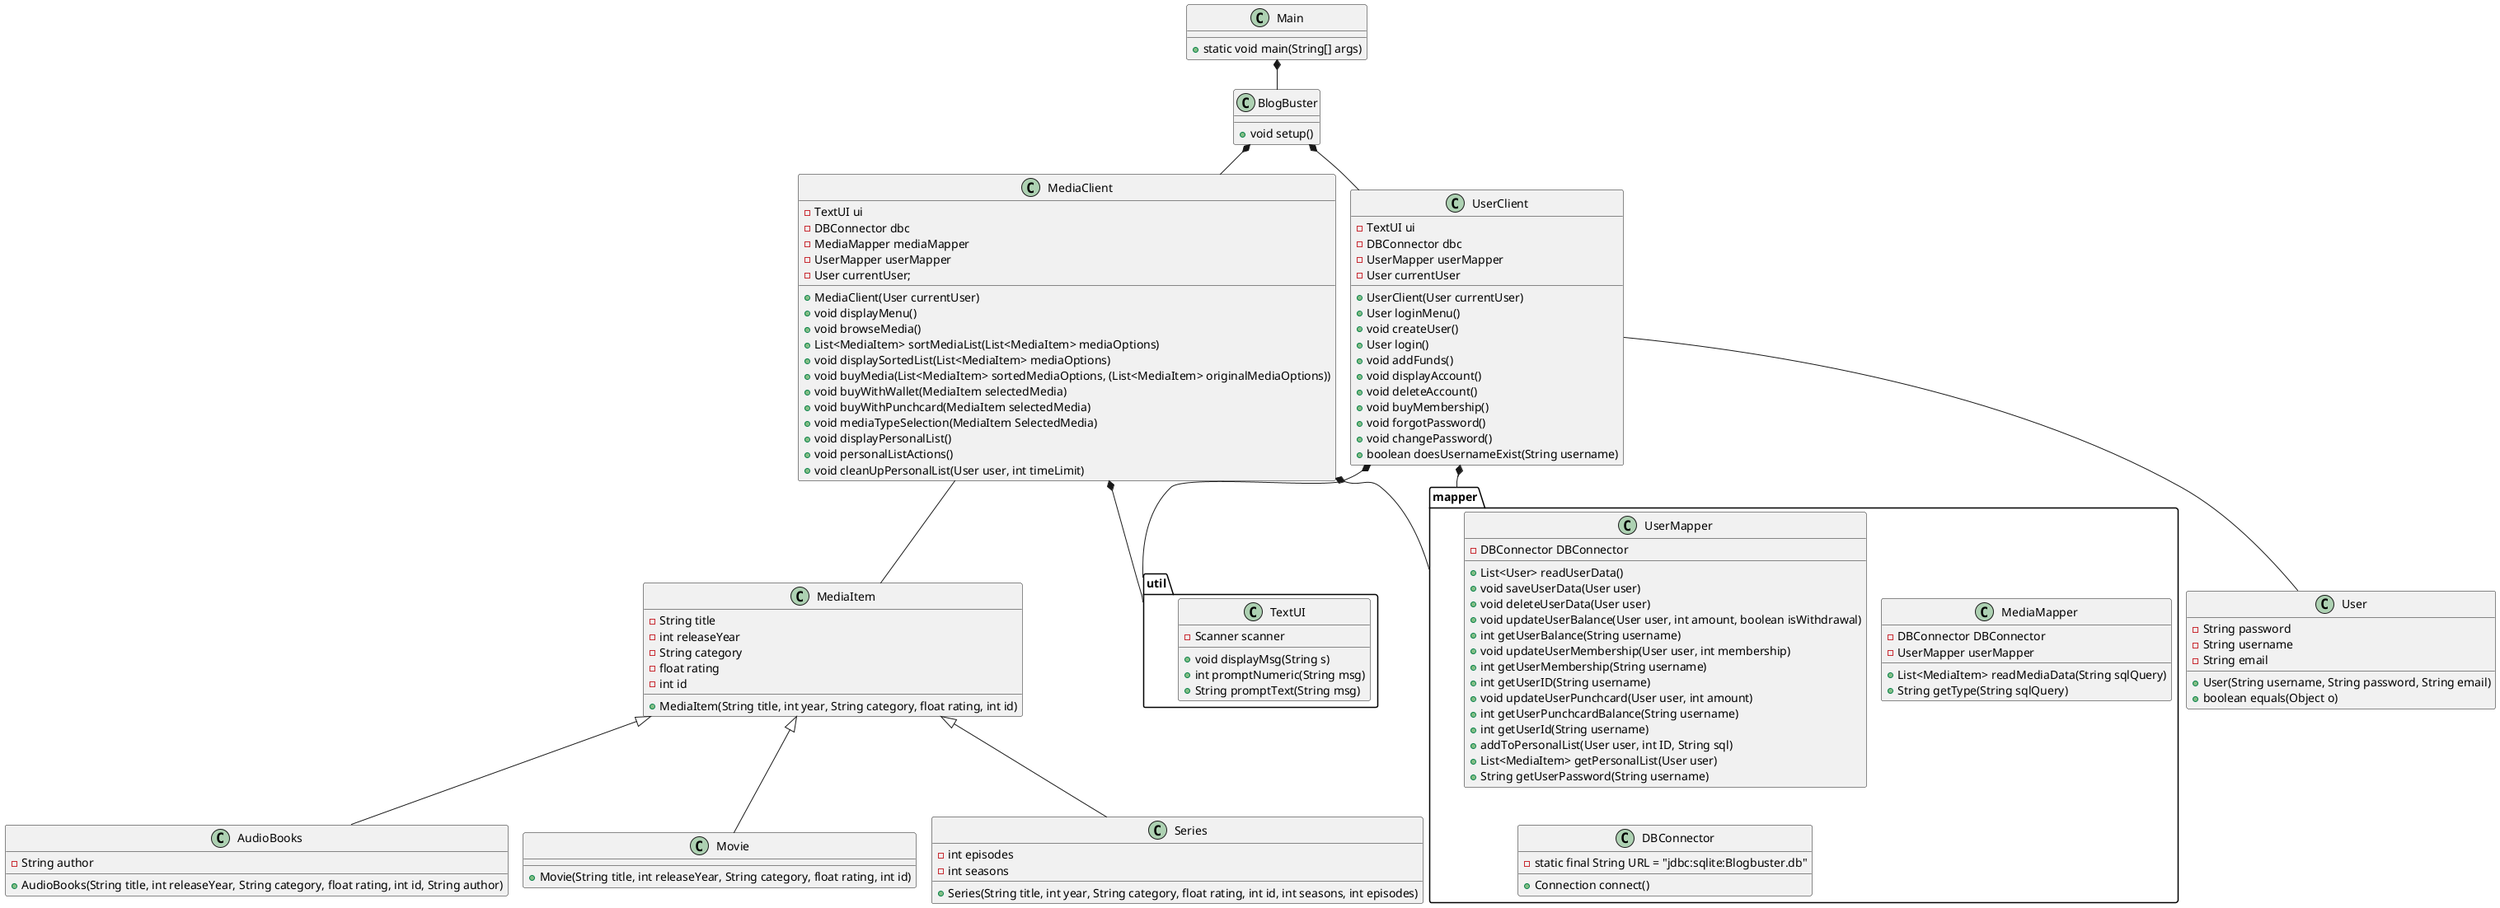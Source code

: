 @startuml
!pragma layout smetana

class Main{
+ static void main(String[] args)

}

class BlogBuster{
+void setup()
}

class MediaItem{
- String title
- int releaseYear
- String category
- float rating
- int id
+MediaItem(String title, int year, String category, float rating, int id)

}

class MediaClient{
-TextUI ui
-DBConnector dbc
- MediaMapper mediaMapper
- UserMapper userMapper
-User currentUser;
+MediaClient(User currentUser)
+void displayMenu()
+void browseMedia()
+List<MediaItem> sortMediaList(List<MediaItem> mediaOptions)
+void displaySortedList(List<MediaItem> mediaOptions)
+void buyMedia(List<MediaItem> sortedMediaOptions, (List<MediaItem> originalMediaOptions))
+void buyWithWallet(MediaItem selectedMedia)
+void buyWithPunchcard(MediaItem selectedMedia)
+void mediaTypeSelection(MediaItem SelectedMedia)
+void displayPersonalList()
+void personalListActions()
+void cleanUpPersonalList(User user, int timeLimit)

}


class User{
-String password
-String username
-String email
+User(String username, String password, String email)
+boolean equals(Object o)
}


class Movie{

+ Movie(String title, int releaseYear, String category, float rating, int id)
}

class Series{
- int episodes
- int seasons
+Series(String title, int year, String category, float rating, int id, int seasons, int episodes)
}

class AudioBooks{
- String author
+ AudioBooks(String title, int releaseYear, String category, float rating, int id, String author)
}


class UserClient{
-TextUI ui
-DBConnector dbc
- UserMapper userMapper
-User currentUser
+UserClient(User currentUser)
+User loginMenu()
+void createUser()
+User login()
+void addFunds()
+void displayAccount()
+void deleteAccount()
+void buyMembership()
+void forgotPassword()
+void changePassword()
+boolean doesUsernameExist(String username)
}


package "util" {
class TextUI{
- Scanner scanner
+void displayMsg(String s)
+int promptNumeric(String msg)
+String promptText(String msg)
}
}

package "mapper" {
class UserMapper {
- DBConnector DBConnector
+List<User> readUserData()
+void saveUserData(User user)
+void deleteUserData(User user)
+void updateUserBalance(User user, int amount, boolean isWithdrawal)
+int getUserBalance(String username)
+void updateUserMembership(User user, int membership)
+int getUserMembership(String username)
+int getUserID(String username)
+void updateUserPunchcard(User user, int amount)
+int getUserPunchcardBalance(String username)
+int getUserId(String username)
+addToPersonalList(User user, int ID, String sql)
+List<MediaItem> getPersonalList(User user)
+String getUserPassword(String username)

}
class MediaMapper {
- DBConnector DBConnector
- UserMapper userMapper
+List<MediaItem> readMediaData(String sqlQuery)
+String getType(String sqlQuery)
}
class DBConnector{
-static final String URL = "jdbc:sqlite:Blogbuster.db"
+Connection connect()
}
}


MediaItem<|--Series
MediaItem <|-- Movie
Main *-- BlogBuster
MediaClient *-- "util"
MediaClient -- MediaItem
BlogBuster *-- UserClient
BlogBuster *-- MediaClient
UserClient -- User
UserClient *--"util"
UserClient *-- "mapper"
MediaClient *-- "mapper"
MediaItem <|-- AudioBooks

@enduml